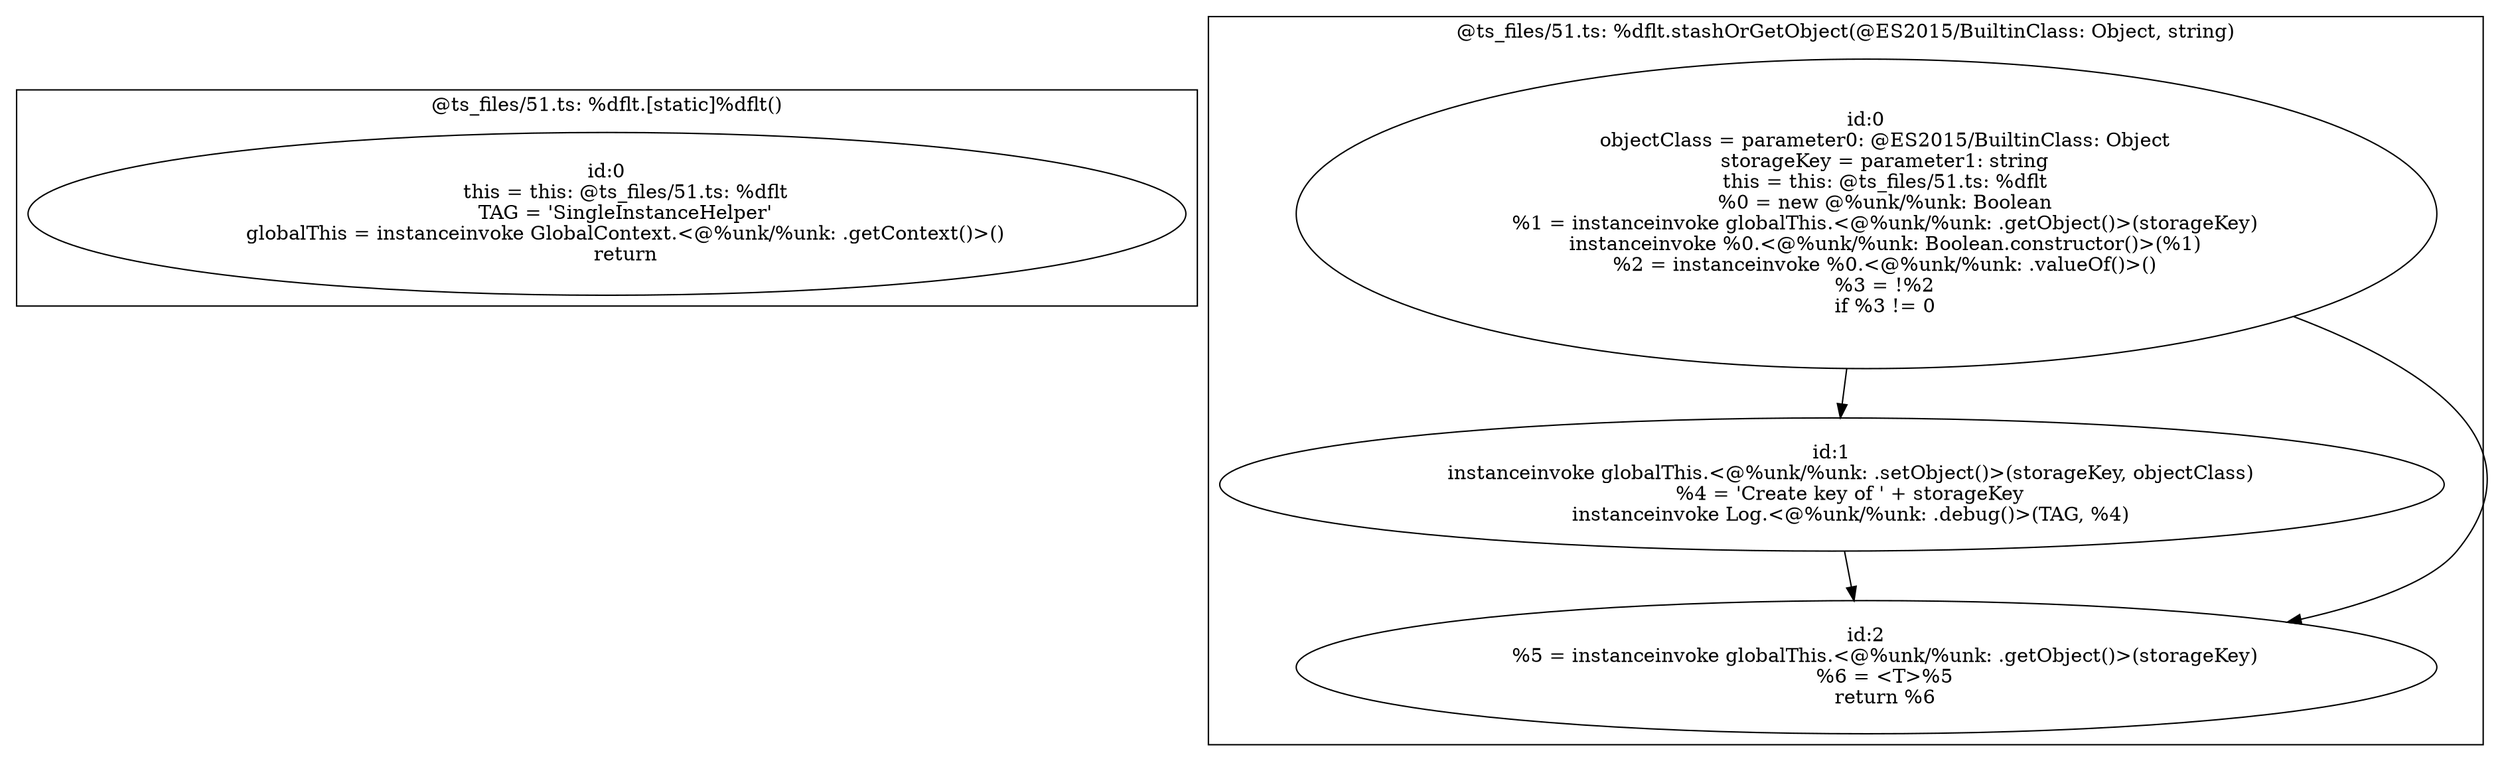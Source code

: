 digraph "51.ts" {
subgraph "cluster_@ts_files/51.ts: %dflt.[static]%dflt()" {
  label="@ts_files/51.ts: %dflt.[static]%dflt()";
  Node33220 [label="id:0
      this = this: @ts_files/51.ts: %dflt
      TAG = 'SingleInstanceHelper'
      globalThis = instanceinvoke GlobalContext.<@%unk/%unk: .getContext()>()
      return"];
}
subgraph "cluster_@ts_files/51.ts: %dflt.stashOrGetObject(@ES2015/BuiltinClass: Object, string)" {
  label="@ts_files/51.ts: %dflt.stashOrGetObject(@ES2015/BuiltinClass: Object, string)";
  Node67740 [label="id:0
      objectClass = parameter0: @ES2015/BuiltinClass: Object
      storageKey = parameter1: string
      this = this: @ts_files/51.ts: %dflt
      %0 = new @%unk/%unk: Boolean
      %1 = instanceinvoke globalThis.<@%unk/%unk: .getObject()>(storageKey)
      instanceinvoke %0.<@%unk/%unk: Boolean.constructor()>(%1)
      %2 = instanceinvoke %0.<@%unk/%unk: .valueOf()>()
      %3 = !%2
      if %3 != 0"];
  Node67741 [label="id:1
      instanceinvoke globalThis.<@%unk/%unk: .setObject()>(storageKey, objectClass)
      %4 = 'Create key of ' + storageKey
      instanceinvoke Log.<@%unk/%unk: .debug()>(TAG, %4)"];
  Node67742 [label="id:2
      %5 = instanceinvoke globalThis.<@%unk/%unk: .getObject()>(storageKey)
      %6 = <T>%5
      return %6"];
  Node67740 -> Node67741;
  Node67740 -> Node67742;
  Node67741 -> Node67742;
}
}
